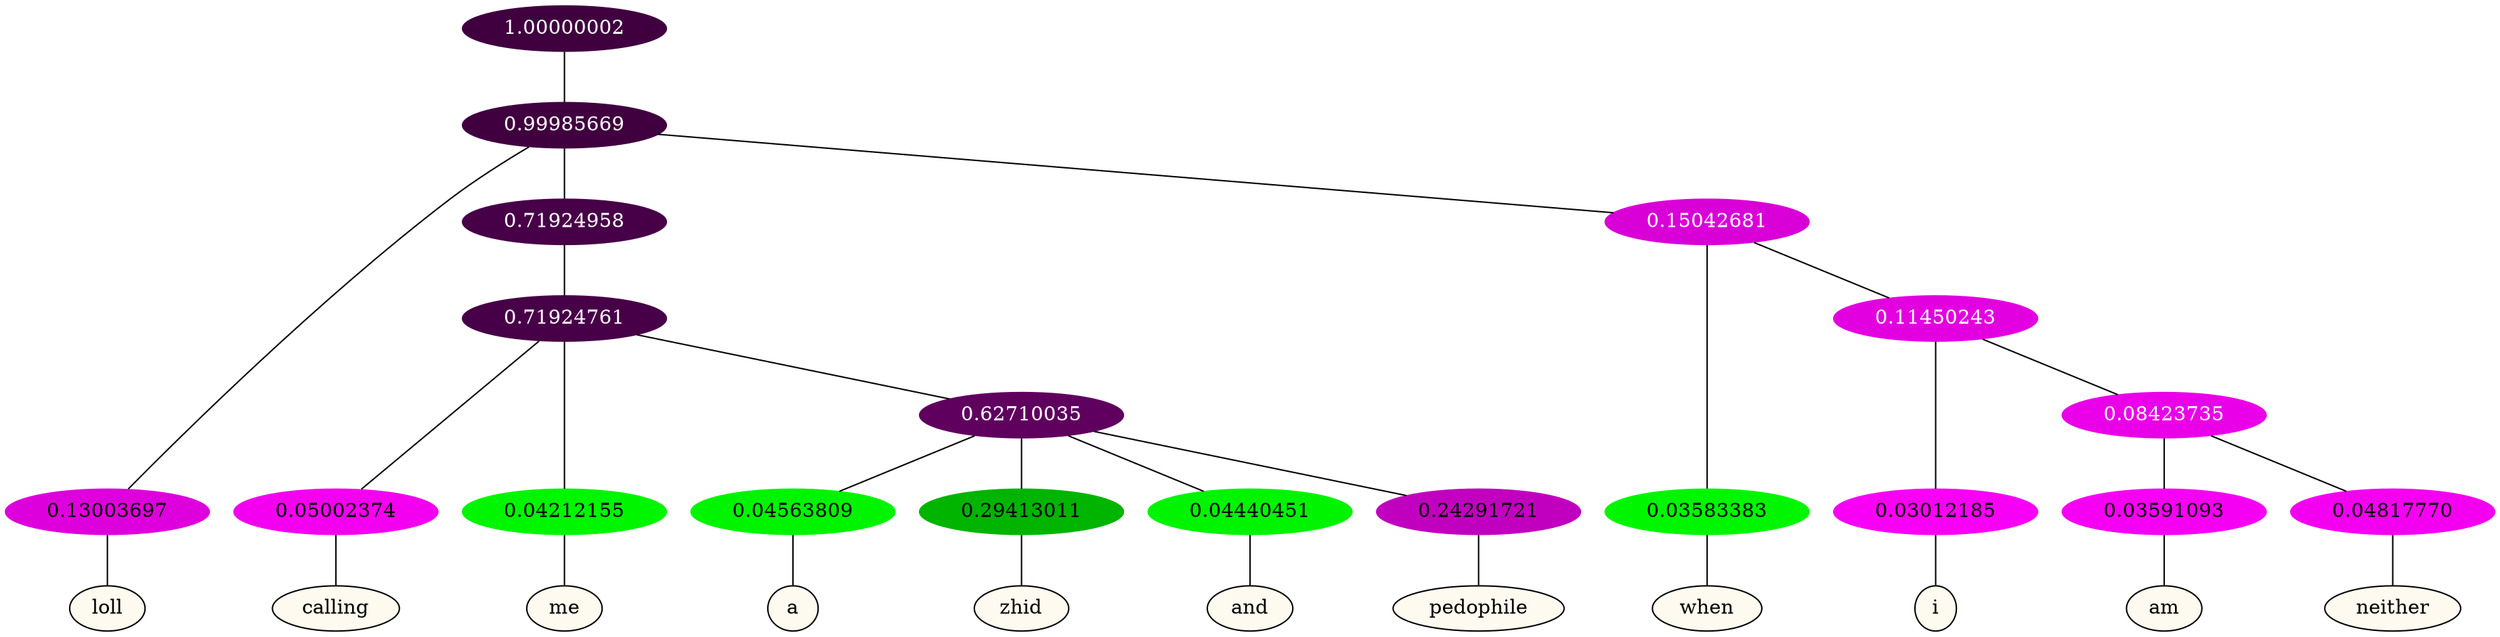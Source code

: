 graph {
	node [format=png height=0.15 nodesep=0.001 ordering=out overlap=prism overlap_scaling=0.01 ranksep=0.001 ratio=0.2 style=filled width=0.15]
	{
		rank=same
		a_w_2 [label=loll color=black fillcolor=floralwhite style="filled,solid"]
		a_w_8 [label=calling color=black fillcolor=floralwhite style="filled,solid"]
		a_w_9 [label=me color=black fillcolor=floralwhite style="filled,solid"]
		a_w_13 [label=a color=black fillcolor=floralwhite style="filled,solid"]
		a_w_14 [label=zhid color=black fillcolor=floralwhite style="filled,solid"]
		a_w_15 [label=and color=black fillcolor=floralwhite style="filled,solid"]
		a_w_16 [label=pedophile color=black fillcolor=floralwhite style="filled,solid"]
		a_w_6 [label=when color=black fillcolor=floralwhite style="filled,solid"]
		a_w_11 [label=i color=black fillcolor=floralwhite style="filled,solid"]
		a_w_17 [label=am color=black fillcolor=floralwhite style="filled,solid"]
		a_w_18 [label=neither color=black fillcolor=floralwhite style="filled,solid"]
	}
	a_n_2 -- a_w_2
	a_n_8 -- a_w_8
	a_n_9 -- a_w_9
	a_n_13 -- a_w_13
	a_n_14 -- a_w_14
	a_n_15 -- a_w_15
	a_n_16 -- a_w_16
	a_n_6 -- a_w_6
	a_n_11 -- a_w_11
	a_n_17 -- a_w_17
	a_n_18 -- a_w_18
	{
		rank=same
		a_n_2 [label=0.13003697 color="0.835 1.000 0.870" fontcolor=black]
		a_n_8 [label=0.05002374 color="0.835 1.000 0.950" fontcolor=black]
		a_n_9 [label=0.04212155 color="0.334 1.000 0.958" fontcolor=black]
		a_n_13 [label=0.04563809 color="0.334 1.000 0.954" fontcolor=black]
		a_n_14 [label=0.29413011 color="0.334 1.000 0.706" fontcolor=black]
		a_n_15 [label=0.04440451 color="0.334 1.000 0.956" fontcolor=black]
		a_n_16 [label=0.24291721 color="0.835 1.000 0.757" fontcolor=black]
		a_n_6 [label=0.03583383 color="0.334 1.000 0.964" fontcolor=black]
		a_n_11 [label=0.03012185 color="0.835 1.000 0.970" fontcolor=black]
		a_n_17 [label=0.03591093 color="0.835 1.000 0.964" fontcolor=black]
		a_n_18 [label=0.04817770 color="0.835 1.000 0.952" fontcolor=black]
	}
	a_n_0 [label=1.00000002 color="0.835 1.000 0.250" fontcolor=grey99]
	a_n_1 [label=0.99985669 color="0.835 1.000 0.250" fontcolor=grey99]
	a_n_0 -- a_n_1
	a_n_1 -- a_n_2
	a_n_3 [label=0.71924958 color="0.835 1.000 0.281" fontcolor=grey99]
	a_n_1 -- a_n_3
	a_n_4 [label=0.15042681 color="0.835 1.000 0.850" fontcolor=grey99]
	a_n_1 -- a_n_4
	a_n_5 [label=0.71924761 color="0.835 1.000 0.281" fontcolor=grey99]
	a_n_3 -- a_n_5
	a_n_4 -- a_n_6
	a_n_7 [label=0.11450243 color="0.835 1.000 0.885" fontcolor=grey99]
	a_n_4 -- a_n_7
	a_n_5 -- a_n_8
	a_n_5 -- a_n_9
	a_n_10 [label=0.62710035 color="0.835 1.000 0.373" fontcolor=grey99]
	a_n_5 -- a_n_10
	a_n_7 -- a_n_11
	a_n_12 [label=0.08423735 color="0.835 1.000 0.916" fontcolor=grey99]
	a_n_7 -- a_n_12
	a_n_10 -- a_n_13
	a_n_10 -- a_n_14
	a_n_10 -- a_n_15
	a_n_10 -- a_n_16
	a_n_12 -- a_n_17
	a_n_12 -- a_n_18
}
